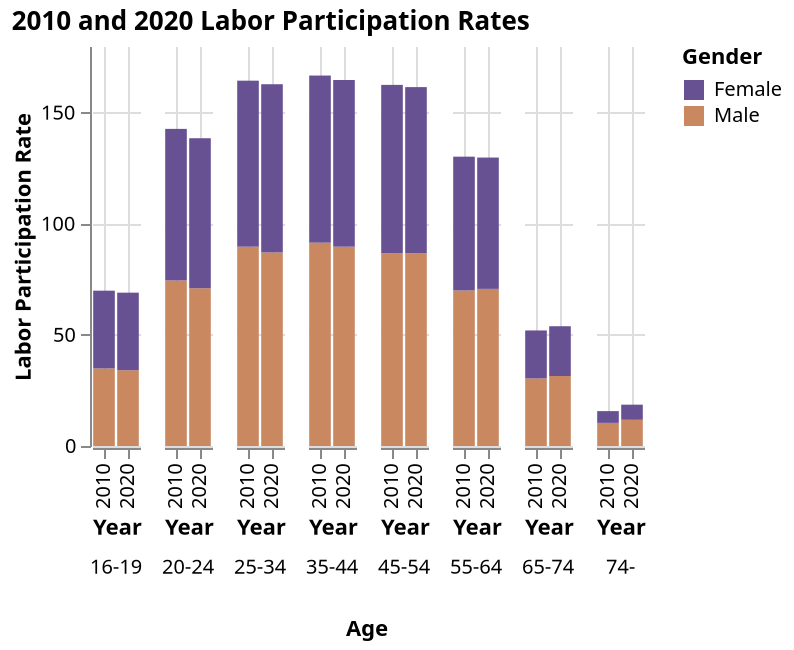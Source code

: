 {
  "$schema": "https://vega.github.io/schema/vega-lite/v5.json",
  "title": "2010 and 2020 Labor Participation Rates",
  "data": { "values": [
    {"Age": "16-19","Gender": "Male","Rate":34.9,"Year": 2010},
    {"Age": "20-24","Gender": "Male","Rate":74.5,"Year": 2010},
    {"Age": "25-34","Gender": "Male","Rate":89.7,"Year": 2010},
    {"Age": "35-44","Gender": "Male","Rate":91.5,"Year": 2010},
    {"Age": "45-54","Gender": "Male","Rate":86.8,"Year": 2010},
    {"Age": "55-64","Gender": "Male","Rate":70.0,"Year": 2010},
    {"Age": "65-74","Gender": "Male","Rate":30.4,"Year": 2010},
    {"Age": "74-  ","Gender": "Male","Rate":10.4,"Year": 2010},
    {"Age": "16-19","Gender": "Female","Rate":35.0,"Year": 2010},
    {"Age": "20-24","Gender": "Female","Rate":68.2,"Year": 2010},
    {"Age": "25-34","Gender": "Female","Rate":74.7,"Year": 2010},
    {"Age": "35-44","Gender": "Female","Rate":75.2,"Year": 2010},
    {"Age": "45-54","Gender": "Female","Rate":75.7,"Year": 2010},
    {"Age": "55-64","Gender": "Female","Rate":60.2,"Year": 2010},
    {"Age": "65-74","Gender": "Female","Rate":21.6,"Year": 2010},
    {"Age": "74-  ","Gender": "Female","Rate":5.3,"Year": 2010},
    {"Age": "16-19","Gender": "Male","Rate":34.1,"Year": 2020},
    {"Age": "20-24","Gender": "Male","Rate":71.0,"Year": 2020},
    {"Age": "25-34","Gender": "Male","Rate":87.1,"Year": 2020},
    {"Age": "35-44","Gender": "Male","Rate":89.7,"Year": 2020},
    {"Age": "45-54","Gender": "Male","Rate":86.8,"Year": 2020},
    {"Age": "55-64","Gender": "Male","Rate":70.7,"Year": 2020},
    {"Age": "65-74","Gender": "Male","Rate":31.5,"Year": 2020},
    {"Age": "74-  ","Gender": "Male","Rate":11.8,"Year": 2020},
    {"Age": "16-19","Gender": "Female","Rate":34.9,"Year": 2020},
    {"Age": "20-24","Gender": "Female","Rate":67.5,"Year": 2020},
    {"Age": "25-34","Gender": "Female","Rate":75.7,"Year": 2020},
    {"Age": "35-44","Gender": "Female","Rate":75.0,"Year": 2020},
    {"Age": "45-54","Gender": "Female","Rate":74.7,"Year": 2020},
    {"Age": "55-64","Gender": "Female","Rate":59.1,"Year": 2020},
    {"Age": "65-74","Gender": "Female","Rate":22.4,"Year": 2020},
    {"Age": "74-  ","Gender": "Female","Rate":6.8,"Year": 2020}
  ]

  },
  "width": {"step": 12},
  "mark": "bar",
  "encoding": {
    "column": {
      "field": "Age", "type": "ordinal", "spacing": 10,
      "header": {"orient": "bottom"}
    },
    "y": {
      "field": "Rate",
      "type": "quantitative",
      "title": "Labor Participation Rate",
      "axis": {"grid": true}
    },
    "x": {
      "field": "Year",
      "type": "ordinal",
      "axis": {"grid": true}
    },
    "color": {
      "field": "Gender",
      "scale": {"range": ["#675193", "#ca8861"]}
    }
  },
  "config": {
    "view": {"stroke": "transparent"},
    "axis": {"domainWidth": 1}
  }
}